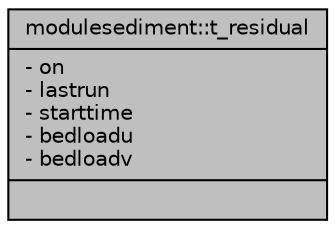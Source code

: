 digraph "modulesediment::t_residual"
{
 // LATEX_PDF_SIZE
  edge [fontname="Helvetica",fontsize="10",labelfontname="Helvetica",labelfontsize="10"];
  node [fontname="Helvetica",fontsize="10",shape=record];
  Node1 [label="{modulesediment::t_residual\n|- on\l- lastrun\l- starttime\l- bedloadu\l- bedloadv\l|}",height=0.2,width=0.4,color="black", fillcolor="grey75", style="filled", fontcolor="black",tooltip=" "];
}
